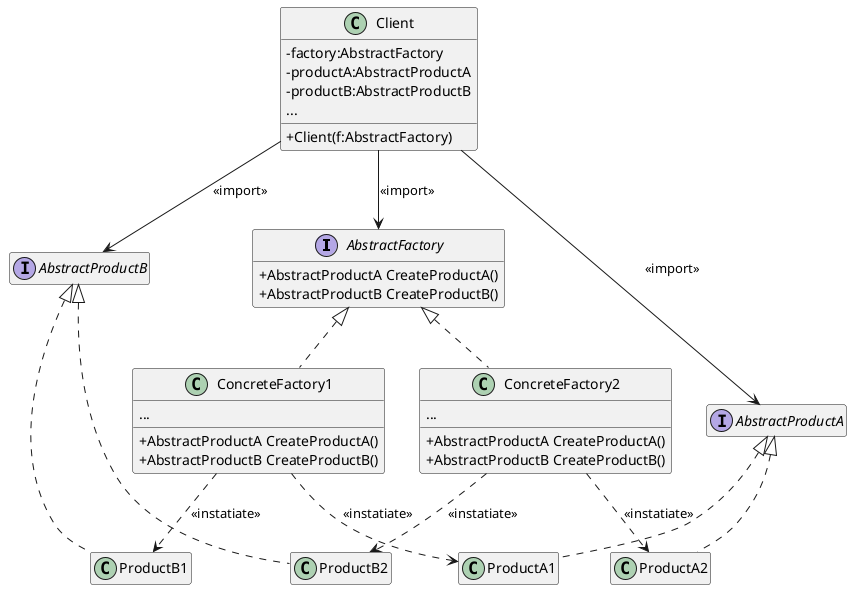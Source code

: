 @startuml
skinparam classAttributeIconSize 0

interface AbstractFactory {
+AbstractProductA CreateProductA()
+AbstractProductB CreateProductB()
}


interface AbstractProductA
interface AbstractProductB

class ConcreteFactory1 {
...
+AbstractProductA CreateProductA()
+AbstractProductB CreateProductB()
}

class ConcreteFactory2 {
...
+AbstractProductA CreateProductA()
+AbstractProductB CreateProductB()
}

class Client {
-factory:AbstractFactory
-productA:AbstractProductA
-productB:AbstractProductB
...
+Client(f:AbstractFactory)
}

Client --> AbstractFactory: <<import>>
Client --> AbstractProductA: <<import>>
Client --> AbstractProductB: <<import>>

ConcreteFactory1 .up.|> AbstractFactory
ConcreteFactory2 .up.|> AbstractFactory

ProductA1 .up.|> AbstractProductA
ProductA2 .up.|> AbstractProductA

ProductB1 .up.|> AbstractProductB
ProductB2 .up.|> AbstractProductB

ConcreteFactory1  ..> ProductA1 : <<instatiate>>
ConcreteFactory1  ..> ProductB1 : <<instatiate>>

ConcreteFactory2  ..> ProductA2 : <<instatiate>>
ConcreteFactory2  ..> ProductB2 : <<instatiate>>

hide AbstractFactory field
hide AbstractProductA member
hide AbstractProductB member
hide ProductA1 member
hide ProductA2 member
hide ProductB1 member
hide ProductB2 member

@enduml
